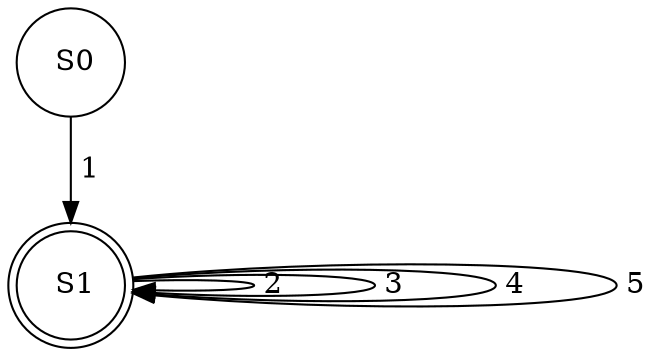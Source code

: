 digraph G { 

nodesep=0.8;

ranksep=0.5;

S0[shape= "circle"  label = " S0" ] 
S1[shape= "doublecircle"  label = " S1" ] 
S0-> S1[label =" 1"]; 
S1-> S1[label =" 2"]; 
S1-> S1[label =" 3"]; 
S1-> S1[label =" 4"]; 
S1-> S1[label =" 5"]; 

}

